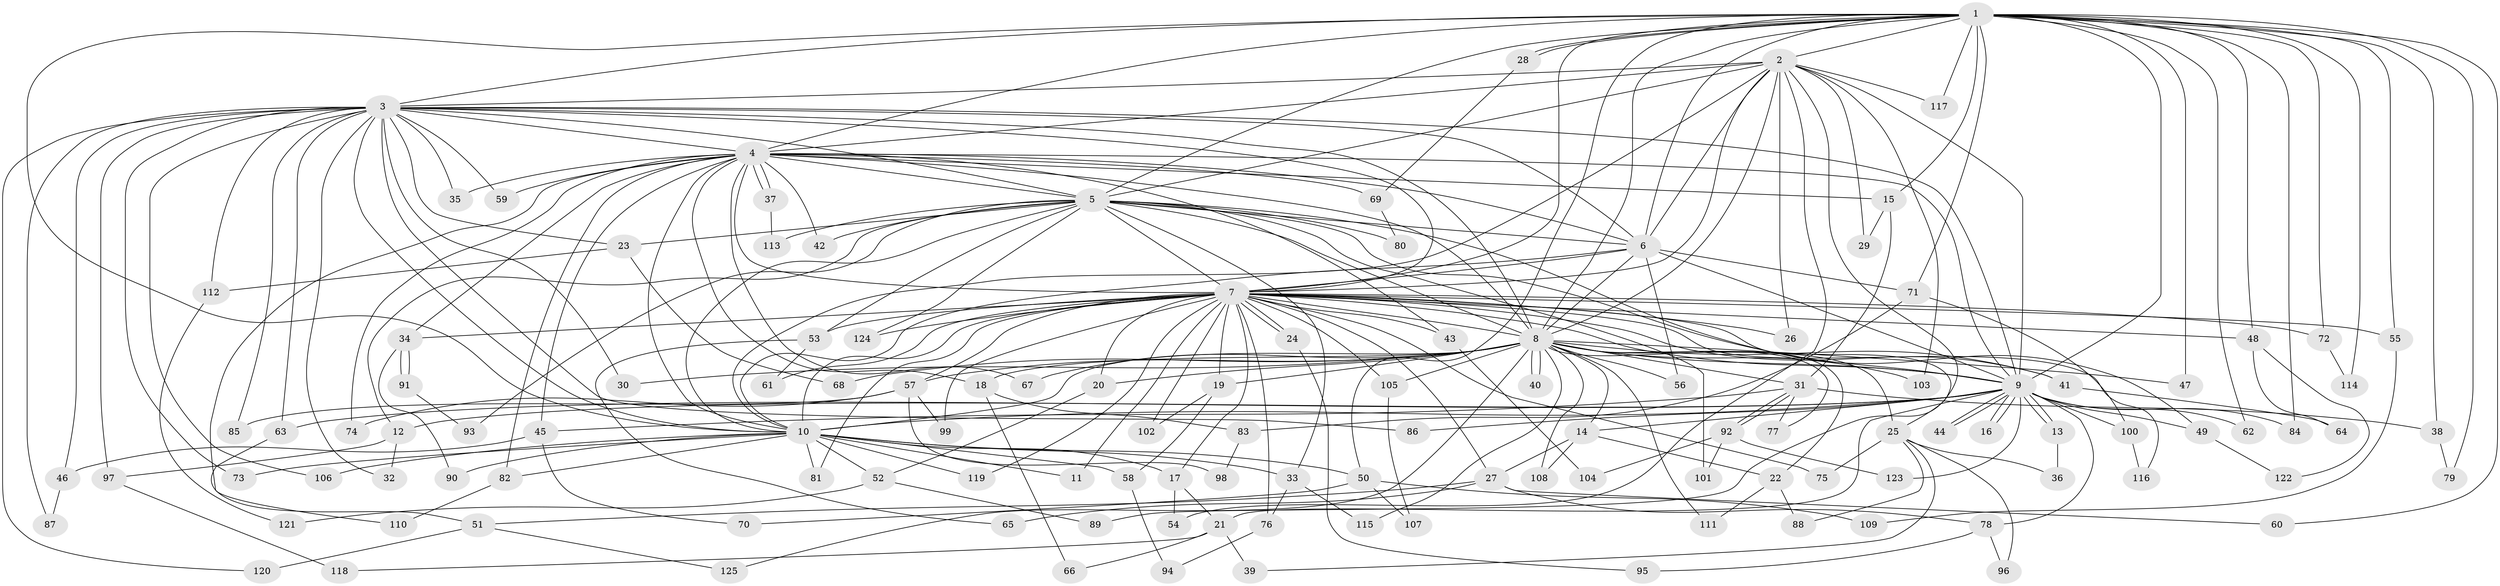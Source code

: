// Generated by graph-tools (version 1.1) at 2025/49/03/09/25 03:49:36]
// undirected, 125 vertices, 275 edges
graph export_dot {
graph [start="1"]
  node [color=gray90,style=filled];
  1;
  2;
  3;
  4;
  5;
  6;
  7;
  8;
  9;
  10;
  11;
  12;
  13;
  14;
  15;
  16;
  17;
  18;
  19;
  20;
  21;
  22;
  23;
  24;
  25;
  26;
  27;
  28;
  29;
  30;
  31;
  32;
  33;
  34;
  35;
  36;
  37;
  38;
  39;
  40;
  41;
  42;
  43;
  44;
  45;
  46;
  47;
  48;
  49;
  50;
  51;
  52;
  53;
  54;
  55;
  56;
  57;
  58;
  59;
  60;
  61;
  62;
  63;
  64;
  65;
  66;
  67;
  68;
  69;
  70;
  71;
  72;
  73;
  74;
  75;
  76;
  77;
  78;
  79;
  80;
  81;
  82;
  83;
  84;
  85;
  86;
  87;
  88;
  89;
  90;
  91;
  92;
  93;
  94;
  95;
  96;
  97;
  98;
  99;
  100;
  101;
  102;
  103;
  104;
  105;
  106;
  107;
  108;
  109;
  110;
  111;
  112;
  113;
  114;
  115;
  116;
  117;
  118;
  119;
  120;
  121;
  122;
  123;
  124;
  125;
  1 -- 2;
  1 -- 3;
  1 -- 4;
  1 -- 5;
  1 -- 6;
  1 -- 7;
  1 -- 8;
  1 -- 9;
  1 -- 10;
  1 -- 15;
  1 -- 28;
  1 -- 28;
  1 -- 38;
  1 -- 47;
  1 -- 48;
  1 -- 50;
  1 -- 55;
  1 -- 60;
  1 -- 62;
  1 -- 71;
  1 -- 72;
  1 -- 79;
  1 -- 84;
  1 -- 114;
  1 -- 117;
  2 -- 3;
  2 -- 4;
  2 -- 5;
  2 -- 6;
  2 -- 7;
  2 -- 8;
  2 -- 9;
  2 -- 10;
  2 -- 26;
  2 -- 29;
  2 -- 54;
  2 -- 89;
  2 -- 103;
  2 -- 117;
  3 -- 4;
  3 -- 5;
  3 -- 6;
  3 -- 7;
  3 -- 8;
  3 -- 9;
  3 -- 10;
  3 -- 23;
  3 -- 30;
  3 -- 32;
  3 -- 35;
  3 -- 46;
  3 -- 59;
  3 -- 63;
  3 -- 73;
  3 -- 85;
  3 -- 86;
  3 -- 87;
  3 -- 97;
  3 -- 106;
  3 -- 112;
  3 -- 120;
  4 -- 5;
  4 -- 6;
  4 -- 7;
  4 -- 8;
  4 -- 9;
  4 -- 10;
  4 -- 15;
  4 -- 18;
  4 -- 34;
  4 -- 35;
  4 -- 37;
  4 -- 37;
  4 -- 42;
  4 -- 43;
  4 -- 45;
  4 -- 51;
  4 -- 59;
  4 -- 67;
  4 -- 69;
  4 -- 74;
  4 -- 82;
  5 -- 6;
  5 -- 7;
  5 -- 8;
  5 -- 9;
  5 -- 10;
  5 -- 12;
  5 -- 23;
  5 -- 25;
  5 -- 33;
  5 -- 42;
  5 -- 53;
  5 -- 80;
  5 -- 93;
  5 -- 101;
  5 -- 113;
  5 -- 124;
  6 -- 7;
  6 -- 8;
  6 -- 9;
  6 -- 10;
  6 -- 56;
  6 -- 71;
  7 -- 8;
  7 -- 9;
  7 -- 10;
  7 -- 11;
  7 -- 17;
  7 -- 19;
  7 -- 20;
  7 -- 24;
  7 -- 24;
  7 -- 26;
  7 -- 27;
  7 -- 34;
  7 -- 41;
  7 -- 43;
  7 -- 48;
  7 -- 49;
  7 -- 53;
  7 -- 55;
  7 -- 57;
  7 -- 61;
  7 -- 72;
  7 -- 75;
  7 -- 76;
  7 -- 81;
  7 -- 99;
  7 -- 102;
  7 -- 105;
  7 -- 116;
  7 -- 119;
  7 -- 124;
  8 -- 9;
  8 -- 10;
  8 -- 14;
  8 -- 18;
  8 -- 19;
  8 -- 20;
  8 -- 22;
  8 -- 25;
  8 -- 30;
  8 -- 31;
  8 -- 40;
  8 -- 40;
  8 -- 41;
  8 -- 47;
  8 -- 56;
  8 -- 57;
  8 -- 67;
  8 -- 68;
  8 -- 77;
  8 -- 103;
  8 -- 105;
  8 -- 108;
  8 -- 111;
  8 -- 115;
  8 -- 125;
  9 -- 10;
  9 -- 12;
  9 -- 13;
  9 -- 13;
  9 -- 14;
  9 -- 16;
  9 -- 16;
  9 -- 21;
  9 -- 44;
  9 -- 44;
  9 -- 49;
  9 -- 62;
  9 -- 63;
  9 -- 78;
  9 -- 84;
  9 -- 86;
  9 -- 100;
  9 -- 123;
  10 -- 11;
  10 -- 17;
  10 -- 33;
  10 -- 50;
  10 -- 52;
  10 -- 58;
  10 -- 73;
  10 -- 81;
  10 -- 82;
  10 -- 90;
  10 -- 106;
  10 -- 119;
  12 -- 32;
  12 -- 97;
  13 -- 36;
  14 -- 22;
  14 -- 27;
  14 -- 108;
  15 -- 29;
  15 -- 31;
  17 -- 21;
  17 -- 54;
  18 -- 66;
  18 -- 83;
  19 -- 58;
  19 -- 102;
  20 -- 52;
  21 -- 39;
  21 -- 66;
  21 -- 118;
  22 -- 88;
  22 -- 111;
  23 -- 68;
  23 -- 112;
  24 -- 95;
  25 -- 36;
  25 -- 39;
  25 -- 75;
  25 -- 88;
  25 -- 96;
  27 -- 51;
  27 -- 60;
  27 -- 65;
  27 -- 78;
  28 -- 69;
  31 -- 38;
  31 -- 45;
  31 -- 77;
  31 -- 92;
  31 -- 92;
  33 -- 76;
  33 -- 115;
  34 -- 90;
  34 -- 91;
  34 -- 91;
  37 -- 113;
  38 -- 79;
  41 -- 64;
  43 -- 104;
  45 -- 46;
  45 -- 70;
  46 -- 87;
  48 -- 64;
  48 -- 122;
  49 -- 122;
  50 -- 70;
  50 -- 107;
  50 -- 109;
  51 -- 120;
  51 -- 125;
  52 -- 89;
  52 -- 121;
  53 -- 61;
  53 -- 65;
  55 -- 109;
  57 -- 74;
  57 -- 85;
  57 -- 98;
  57 -- 99;
  58 -- 94;
  63 -- 110;
  69 -- 80;
  71 -- 83;
  71 -- 100;
  72 -- 114;
  76 -- 94;
  78 -- 95;
  78 -- 96;
  82 -- 110;
  83 -- 98;
  91 -- 93;
  92 -- 101;
  92 -- 104;
  92 -- 123;
  97 -- 118;
  100 -- 116;
  105 -- 107;
  112 -- 121;
}

